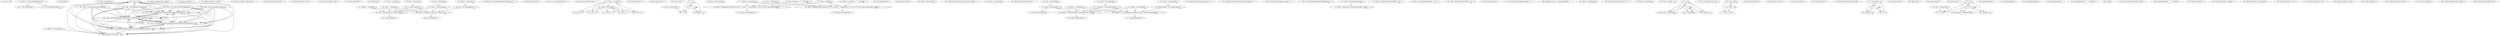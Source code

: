 digraph G {
"10 : input = null"
"13 : input = new File(\"StoredExpenses.txt\", )"
"13 : input = new File(\"StoredExpenses.txt\", )" -> "29 : s = new Scanner(input, )"
"13 : input = new File(\"StoredExpenses.txt\", )" -> "225 : p = new PrintWriter(input, )"
"14 : input.exists()"
"16 : input.createNewFile()"
"19 : newList = new ArrayList()"
"19 : newList = new ArrayList()" -> "198 : Collections.sort(newList, comp, )"
"20 : System.out.println(\"File Loaded\", )"
"21 : System.out.println(\"\", )"
"22 : System.out.println(\"1. Display\", )"
"23 : System.out.println(\"2. Add Expense\", )"
"24 : System.out.println(\"3. Sort\", )"
"25 : System.out.println(\"4. Save\", )"
"26 : System.out.println(\"5. Quit\", )"
"27 : System.out.println(\"\", )"
"29 : s = new Scanner(input, )"
"31 : s.hasNextLine()"
"33 : type = s.nextLine()"
"33 : type = s.nextLine()" -> "33 : type = s.nextLine()" [style=dashed]
"34 : date = s.nextLine()"
"34 : date = s.nextLine()" -> "39 : d = format.parse(date, )"
"34 : date = s.nextLine()" -> "34 : date = s.nextLine()" [style=dashed]
"35 : category = s.nextLine()"
"35 : category = s.nextLine()" -> "45 : read1 = new Partial(d, paid, payee, category, left, )"
"35 : category = s.nextLine()" -> "50 : read2 = new inFull(d, paid, payee, category, )"
"35 : category = s.nextLine()" -> "35 : category = s.nextLine()" [style=dashed]
"36 : payee = s.nextLine()"
"36 : payee = s.nextLine()" -> "45 : read1 = new Partial(d, paid, payee, category, left, )"
"36 : payee = s.nextLine()" -> "50 : read2 = new inFull(d, paid, payee, category, )"
"36 : payee = s.nextLine()" -> "36 : payee = s.nextLine()" [style=dashed]
"37 : ame = s.nextLine()"
"37 : ame = s.nextLine()" -> "40 : paid = new Amount(ame, )"
"37 : ame = s.nextLine()" -> "37 : ame = s.nextLine()" [style=dashed]
"38 : format = new SimpleDateFormat(\"MM/dd/yyyy\", )"
"38 : format = new SimpleDateFormat(\"MM/dd/yyyy\", )" -> "38 : format = new SimpleDateFormat(\"MM/dd/yyyy\", )" [style=dashed]
"39 : d = format.parse(date, )"
"39 : d = format.parse(date, )" -> "45 : read1 = new Partial(d, paid, payee, category, left, )"
"39 : d = format.parse(date, )" -> "50 : read2 = new inFull(d, paid, payee, category, )"
"39 : d = format.parse(date, )" -> "39 : d = format.parse(date, )" [style=dashed]
"40 : paid = new Amount(ame, )"
"40 : paid = new Amount(ame, )" -> "45 : read1 = new Partial(d, paid, payee, category, left, )"
"40 : paid = new Amount(ame, )" -> "50 : read2 = new inFull(d, paid, payee, category, )"
"40 : paid = new Amount(ame, )" -> "40 : paid = new Amount(ame, )" [style=dashed]
"41 : type.equals(\"partial\", )"
"55 : one = new Scanner(System.in, )"
"56 : System.out.print(\"Enter choice: \", )"
"57 : choice = one.nextInt()"
"57 : choice = one.nextInt()" -> "60 : choice != 5"
"57 : choice = one.nextInt()" -> "223 : choice == 4"
"57 : choice = one.nextInt()" -> "140 : choice == 3"
"57 : choice = one.nextInt()" -> "62 : choice == 1"
"57 : choice = one.nextInt()" -> "98 : choice == 2"
"57 : choice = one.nextInt()" -> "251 : choice = one.nextInt()" [style=dashed]
"58 : System.out.println(\"\", )"
"60 : choice != 5"
"43 : balance = s.nextLine()"
"43 : balance = s.nextLine()" -> "44 : left = new Amount(balance, )"
"43 : balance = s.nextLine()" -> "43 : balance = s.nextLine()" [style=dashed]
"44 : left = new Amount(balance, )"
"44 : left = new Amount(balance, )" -> "45 : read1 = new Partial(d, paid, payee, category, left, )"
"44 : left = new Amount(balance, )" -> "44 : left = new Amount(balance, )" [style=dashed]
"45 : read1 = new Partial(d, paid, payee, category, left, )"
"45 : read1 = new Partial(d, paid, payee, category, left, )" -> "46 : newList.add(read1, )"
"45 : read1 = new Partial(d, paid, payee, category, left, )" -> "45 : read1 = new Partial(d, paid, payee, category, left, )" [style=dashed]
"46 : newList.add(read1, )"
"48 : type.equals(\"in-full\", )"
"50 : read2 = new inFull(d, paid, payee, category, )"
"50 : read2 = new inFull(d, paid, payee, category, )" -> "51 : newList.add(read2, )"
"50 : read2 = new inFull(d, paid, payee, category, )" -> "50 : read2 = new inFull(d, paid, payee, category, )" [style=dashed]
"51 : newList.add(read2, )"
"31 : s.hasNextLine()"
"62 : choice == 1"
"254 : System.exit(1, )"
"64 : size = newList.size()"
"64 : size = newList.size()" -> "66 : i < size"
"64 : size = newList.size()" -> "64 : size = newList.size()" [style=dashed]
"65 : i = 0"
"65 : i = 0" -> "66 : i < size"
"65 : i = 0" -> "94 : @temp2 = i"
"65 : i = 0" -> "94 : i = i + 1"
"65 : i = 0" -> "94 : i = i + 1" [style=dashed]
"65 : i = 0" -> "65 : i = 0" [style=dashed]
"66 : i < size"
"68 : type = toLowerCase()"
"68 : type = toLowerCase()" -> "68 : type = toLowerCase()" [style=dashed]
"70 : toDate = toString()"
"70 : toDate = toString()" -> "83 : print1 = String.format(\"%1$2tm/%<2d/%<tY\", toDate, ) + String.format(\"%-15.15s %s (%s) [%s]\", payee, paid, balance, category, )"
"70 : toDate = toString()" -> "90 : print2 = String.format(\"%1$2tm/%<2d/%<tY\", toDate, ) + String.format(\"%-15.15s %s [%s]\", payee, paid, category, )"
"70 : toDate = toString()" -> "70 : toDate = toString()" [style=dashed]
"77 : category = getCategory()"
"77 : category = getCategory()" -> "83 : print1 = String.format(\"%1$2tm/%<2d/%<tY\", toDate, ) + String.format(\"%-15.15s %s (%s) [%s]\", payee, paid, balance, category, )"
"77 : category = getCategory()" -> "90 : print2 = String.format(\"%1$2tm/%<2d/%<tY\", toDate, ) + String.format(\"%-15.15s %s [%s]\", payee, paid, category, )"
"77 : category = getCategory()" -> "77 : category = getCategory()" [style=dashed]
"78 : payee = getPayee()"
"78 : payee = getPayee()" -> "83 : print1 = String.format(\"%1$2tm/%<2d/%<tY\", toDate, ) + String.format(\"%-15.15s %s (%s) [%s]\", payee, paid, balance, category, )"
"78 : payee = getPayee()" -> "90 : print2 = String.format(\"%1$2tm/%<2d/%<tY\", toDate, ) + String.format(\"%-15.15s %s [%s]\", payee, paid, category, )"
"78 : payee = getPayee()" -> "78 : payee = getPayee()" [style=dashed]
"79 : paid = getDollar() + \".\" + getCent()"
"79 : paid = getDollar() + \".\" + getCent()" -> "83 : print1 = String.format(\"%1$2tm/%<2d/%<tY\", toDate, ) + String.format(\"%-15.15s %s (%s) [%s]\", payee, paid, balance, category, )"
"79 : paid = getDollar() + \".\" + getCent()" -> "90 : print2 = String.format(\"%1$2tm/%<2d/%<tY\", toDate, ) + String.format(\"%-15.15s %s [%s]\", payee, paid, category, )"
"79 : paid = getDollar() + \".\" + getCent()" -> "79 : paid = getDollar() + \".\" + getCent()" [style=dashed]
"80 : type.equals(\"partial\", )"
"82 : balance = getDollar() + \".\" + getCent()"
"82 : balance = getDollar() + \".\" + getCent()" -> "83 : print1 = String.format(\"%1$2tm/%<2d/%<tY\", toDate, ) + String.format(\"%-15.15s %s (%s) [%s]\", payee, paid, balance, category, )"
"82 : balance = getDollar() + \".\" + getCent()" -> "82 : balance = getDollar() + \".\" + getCent()" [style=dashed]
"83 : print1 = String.format(\"%1$2tm/%<2d/%<tY\", toDate, ) + String.format(\"%-15.15s %s (%s) [%s]\", payee, paid, balance, category, )"
"83 : print1 = String.format(\"%1$2tm/%<2d/%<tY\", toDate, ) + String.format(\"%-15.15s %s (%s) [%s]\", payee, paid, balance, category, )" -> "86 : System.out.println(print1, )"
"83 : print1 = String.format(\"%1$2tm/%<2d/%<tY\", toDate, ) + String.format(\"%-15.15s %s (%s) [%s]\", payee, paid, balance, category, )" -> "83 : print1 = String.format(\"%1$2tm/%<2d/%<tY\", toDate, ) + String.format(\"%-15.15s %s (%s) [%s]\", payee, paid, balance, category, )" [style=dashed]
"86 : System.out.println(print1, )"
"88 : type.equals(\"in-full\", )"
"90 : print2 = String.format(\"%1$2tm/%<2d/%<tY\", toDate, ) + String.format(\"%-15.15s %s [%s]\", payee, paid, category, )"
"90 : print2 = String.format(\"%1$2tm/%<2d/%<tY\", toDate, ) + String.format(\"%-15.15s %s [%s]\", payee, paid, category, )" -> "92 : System.out.println(print2, )"
"90 : print2 = String.format(\"%1$2tm/%<2d/%<tY\", toDate, ) + String.format(\"%-15.15s %s [%s]\", payee, paid, category, )" -> "90 : print2 = String.format(\"%1$2tm/%<2d/%<tY\", toDate, ) + String.format(\"%-15.15s %s [%s]\", payee, paid, category, )" [style=dashed]
"92 : System.out.println(print2, )"
"94 : @temp2 = i"
"94 : @temp2 = i" -> "94 : @temp2 = i" [style=dashed]
"94 : i = i + 1"
"94 : i = i + 1" -> "94 : @temp2 = i"
"94 : i = i + 1" -> "66 : i < size"
"94 : i = i + 1" -> "94 : i = i + 1"
"94 : i = i + 1" -> "94 : i = i + 1" [style=dashed]
"94 : i = i + 1" -> "65 : i = 0" [style=dashed]
"66 : i < size"
"98 : choice == 2"
"100 : buffer = one.nextLine()"
"100 : buffer = one.nextLine()" -> "100 : buffer = one.nextLine()" [style=dashed]
"101 : System.out.print(\"Expense type (in-full, partial)? \", )"
"102 : type = one.nextLine()"
"102 : type = one.nextLine()" -> "102 : type = one.nextLine()" [style=dashed]
"103 : System.out.print(\"Payment date: \", )"
"104 : date = one.nextLine()"
"104 : date = one.nextLine()" -> "115 : format = df.parse(date, )"
"104 : date = one.nextLine()" -> "104 : date = one.nextLine()" [style=dashed]
"105 : System.out.print(\"Expense amount: \", )"
"106 : amount = one.nextLine()"
"106 : amount = one.nextLine()" -> "112 : newAmount = new Amount(amount, )"
"106 : amount = one.nextLine()" -> "106 : amount = one.nextLine()" [style=dashed]
"107 : System.out.print(\"Who was this expense paid to? \", )"
"108 : payee = one.nextLine()"
"108 : payee = one.nextLine()" -> "135 : expense2 = new inFull(format, newAmount, payee, category, )"
"108 : payee = one.nextLine()" -> "129 : expense1 = new Partial(format, newAmount, payee, category, balanceAmount, )"
"108 : payee = one.nextLine()" -> "108 : payee = one.nextLine()" [style=dashed]
"109 : System.out.print(\"Expense category: \", )"
"110 : category = one.nextLine()"
"110 : category = one.nextLine()" -> "135 : expense2 = new inFull(format, newAmount, payee, category, )"
"110 : category = one.nextLine()" -> "129 : expense1 = new Partial(format, newAmount, payee, category, balanceAmount, )"
"110 : category = one.nextLine()" -> "110 : category = one.nextLine()" [style=dashed]
"112 : newAmount = new Amount(amount, )"
"112 : newAmount = new Amount(amount, )" -> "135 : expense2 = new inFull(format, newAmount, payee, category, )"
"112 : newAmount = new Amount(amount, )" -> "129 : expense1 = new Partial(format, newAmount, payee, category, balanceAmount, )"
"112 : newAmount = new Amount(amount, )" -> "112 : newAmount = new Amount(amount, )" [style=dashed]
"114 : df = new SimpleDateFormat(\"MM/dd/yyyy\", )"
"114 : df = new SimpleDateFormat(\"MM/dd/yyyy\", )" -> "114 : df = new SimpleDateFormat(\"MM/dd/yyyy\", )" [style=dashed]
"115 : format = df.parse(date, )"
"115 : format = df.parse(date, )" -> "135 : expense2 = new inFull(format, newAmount, payee, category, )"
"115 : format = df.parse(date, )" -> "118 : myCal.setTime(format, )"
"115 : format = df.parse(date, )" -> "129 : expense1 = new Partial(format, newAmount, payee, category, balanceAmount, )"
"115 : format = df.parse(date, )" -> "115 : format = df.parse(date, )" [style=dashed]
"117 : myCal = Calendar.getInstance()"
"117 : myCal = Calendar.getInstance()" -> "123 : print = String.format(\"%1$tm/%1$td/%1$ty\", myCal, )"
"117 : myCal = Calendar.getInstance()" -> "117 : myCal = Calendar.getInstance()" [style=dashed]
"118 : myCal.setTime(format, )"
"119 : month = myCal.get(Calendar.MONTH, ) + 1"
"119 : month = myCal.get(Calendar.MONTH, ) + 1" -> "119 : month = myCal.get(Calendar.MONTH, ) + 1" [style=dashed]
"120 : day = myCal.get(Calendar.DATE, ) + 1"
"120 : day = myCal.get(Calendar.DATE, ) + 1" -> "120 : day = myCal.get(Calendar.DATE, ) + 1" [style=dashed]
"121 : year = myCal.get(Calendar.YEAR, ) + 1"
"121 : year = myCal.get(Calendar.YEAR, ) + 1" -> "121 : year = myCal.get(Calendar.YEAR, ) + 1" [style=dashed]
"123 : print = String.format(\"%1$tm/%1$td/%1$ty\", myCal, )"
"123 : print = String.format(\"%1$tm/%1$td/%1$ty\", myCal, )" -> "123 : print = String.format(\"%1$tm/%1$td/%1$ty\", myCal, )" [style=dashed]
"124 : type.equals(\"partial\", )"
"126 : System.out.print(\"Expense balance: \", )"
"127 : balance = one.nextLine()"
"127 : balance = one.nextLine()" -> "128 : balanceAmount = new Amount(balance, )"
"127 : balance = one.nextLine()" -> "127 : balance = one.nextLine()" [style=dashed]
"128 : balanceAmount = new Amount(balance, )"
"128 : balanceAmount = new Amount(balance, )" -> "129 : expense1 = new Partial(format, newAmount, payee, category, balanceAmount, )"
"128 : balanceAmount = new Amount(balance, )" -> "128 : balanceAmount = new Amount(balance, )" [style=dashed]
"129 : expense1 = new Partial(format, newAmount, payee, category, balanceAmount, )"
"129 : expense1 = new Partial(format, newAmount, payee, category, balanceAmount, )" -> "131 : newList.add(expense1, )"
"129 : expense1 = new Partial(format, newAmount, payee, category, balanceAmount, )" -> "129 : expense1 = new Partial(format, newAmount, payee, category, balanceAmount, )" [style=dashed]
"131 : newList.add(expense1, )"
"133 : type.equals(\"in-full\", ) || type.equals(\"infull\", )"
"135 : expense2 = new inFull(format, newAmount, payee, category, )"
"135 : expense2 = new inFull(format, newAmount, payee, category, )" -> "136 : newList.add(expense2, )"
"135 : expense2 = new inFull(format, newAmount, payee, category, )" -> "135 : expense2 = new inFull(format, newAmount, payee, category, )" [style=dashed]
"136 : newList.add(expense2, )"
"140 : choice == 3"
"142 : buffer = one.nextLine()"
"142 : buffer = one.nextLine()" -> "142 : buffer = one.nextLine()" [style=dashed]
"143 : System.out.print(\"Keys to sort by: \", )"
"144 : key = one.nextLine()"
"144 : key = one.nextLine()" -> "144 : key = one.nextLine()" [style=dashed]
"145 : keys = key.split(\" \", )"
"145 : keys = key.split(\" \", )" -> "145 : keys = key.split(\" \", )" [style=dashed]
"146 : i = 0"
"146 : i = 0" -> "148 : keys[i] = toLowerCase()"
"146 : i = 0" -> "146 : i = i + 1"
"146 : i = 0" -> "146 : i < keys.length"
"146 : i = 0" -> "146 : @temp3 = i"
"146 : i = 0" -> "146 : i = 0" [style=dashed]
"146 : i = 0" -> "146 : i = i + 1" [style=dashed]
"146 : i < keys.length"
"148 : keys[i] = toLowerCase()"
"148 : keys[i] = toLowerCase()" -> "148 : keys[i] = toLowerCase()" [style=dashed]
"146 : @temp3 = i"
"146 : @temp3 = i" -> "146 : @temp3 = i" [style=dashed]
"146 : i = i + 1"
"146 : i = i + 1" -> "148 : keys[i] = toLowerCase()"
"146 : i = i + 1" -> "146 : i = i + 1"
"146 : i = i + 1" -> "146 : i < keys.length"
"146 : i = i + 1" -> "146 : @temp3 = i"
"146 : i = i + 1" -> "146 : i = 0" [style=dashed]
"146 : i = i + 1" -> "146 : i = i + 1" [style=dashed]
"150 : last = keys[keys.length - 1]"
"150 : last = keys[keys.length - 1]" -> "150 : last = keys[keys.length - 1]" [style=dashed]
"152 : comp = null"
"152 : comp = null" -> "187 : comp = new ExpenseDelegateComparator(new ExpenseDateComparator(), comp, )"
"152 : comp = null" -> "195 : comp = new ExpenseDelegateComparator(new ExpensePayeeComparator(), comp, )"
"152 : comp = null" -> "191 : comp = new ExpenseDelegateComparator(new ExpenseCategoryComparator(), comp, )"
"152 : comp = null" -> "198 : Collections.sort(newList, comp, )"
"152 : comp = null" -> "183 : comp = new ExpenseDelegateComparator(new ExpenseAmountComparator(), comp, )"
"152 : comp = null" -> "187 : comp = new ExpenseDelegateComparator(new ExpenseDateComparator(), comp, )" [style=dashed]
"152 : comp = null" -> "169 : comp = new ExpensePayeeComparator()" [style=dashed]
"152 : comp = null" -> "157 : comp = new ExpenseAmountComparator()" [style=dashed]
"152 : comp = null" -> "195 : comp = new ExpenseDelegateComparator(new ExpensePayeeComparator(), comp, )" [style=dashed]
"152 : comp = null" -> "191 : comp = new ExpenseDelegateComparator(new ExpenseCategoryComparator(), comp, )" [style=dashed]
"152 : comp = null" -> "152 : comp = null" [style=dashed]
"152 : comp = null" -> "165 : comp = new ExpenseDateComparator()" [style=dashed]
"152 : comp = null" -> "183 : comp = new ExpenseDelegateComparator(new ExpenseAmountComparator(), comp, )" [style=dashed]
"152 : comp = null" -> "161 : comp = new ExpenseCategoryComparator()" [style=dashed]
"153 : error = false"
"153 : error = false" -> "177 : error == false"
"153 : error = false" -> "153 : error = false" [style=dashed]
"153 : error = false" -> "173 : error = true" [style=dashed]
"155 : last.equals(\"amount\", )"
"157 : comp = new ExpenseAmountComparator()"
"157 : comp = new ExpenseAmountComparator()" -> "187 : comp = new ExpenseDelegateComparator(new ExpenseDateComparator(), comp, )"
"157 : comp = new ExpenseAmountComparator()" -> "195 : comp = new ExpenseDelegateComparator(new ExpensePayeeComparator(), comp, )"
"157 : comp = new ExpenseAmountComparator()" -> "191 : comp = new ExpenseDelegateComparator(new ExpenseCategoryComparator(), comp, )"
"157 : comp = new ExpenseAmountComparator()" -> "198 : Collections.sort(newList, comp, )"
"157 : comp = new ExpenseAmountComparator()" -> "183 : comp = new ExpenseDelegateComparator(new ExpenseAmountComparator(), comp, )"
"157 : comp = new ExpenseAmountComparator()" -> "187 : comp = new ExpenseDelegateComparator(new ExpenseDateComparator(), comp, )" [style=dashed]
"157 : comp = new ExpenseAmountComparator()" -> "195 : comp = new ExpenseDelegateComparator(new ExpensePayeeComparator(), comp, )" [style=dashed]
"157 : comp = new ExpenseAmountComparator()" -> "191 : comp = new ExpenseDelegateComparator(new ExpenseCategoryComparator(), comp, )" [style=dashed]
"157 : comp = new ExpenseAmountComparator()" -> "152 : comp = null" [style=dashed]
"157 : comp = new ExpenseAmountComparator()" -> "183 : comp = new ExpenseDelegateComparator(new ExpenseAmountComparator(), comp, )" [style=dashed]
"159 : last.equals(\"category\", )"
"161 : comp = new ExpenseCategoryComparator()"
"161 : comp = new ExpenseCategoryComparator()" -> "187 : comp = new ExpenseDelegateComparator(new ExpenseDateComparator(), comp, )"
"161 : comp = new ExpenseCategoryComparator()" -> "195 : comp = new ExpenseDelegateComparator(new ExpensePayeeComparator(), comp, )"
"161 : comp = new ExpenseCategoryComparator()" -> "191 : comp = new ExpenseDelegateComparator(new ExpenseCategoryComparator(), comp, )"
"161 : comp = new ExpenseCategoryComparator()" -> "198 : Collections.sort(newList, comp, )"
"161 : comp = new ExpenseCategoryComparator()" -> "183 : comp = new ExpenseDelegateComparator(new ExpenseAmountComparator(), comp, )"
"161 : comp = new ExpenseCategoryComparator()" -> "187 : comp = new ExpenseDelegateComparator(new ExpenseDateComparator(), comp, )" [style=dashed]
"161 : comp = new ExpenseCategoryComparator()" -> "195 : comp = new ExpenseDelegateComparator(new ExpensePayeeComparator(), comp, )" [style=dashed]
"161 : comp = new ExpenseCategoryComparator()" -> "191 : comp = new ExpenseDelegateComparator(new ExpenseCategoryComparator(), comp, )" [style=dashed]
"161 : comp = new ExpenseCategoryComparator()" -> "152 : comp = null" [style=dashed]
"161 : comp = new ExpenseCategoryComparator()" -> "183 : comp = new ExpenseDelegateComparator(new ExpenseAmountComparator(), comp, )" [style=dashed]
"163 : last.equals(\"date\", )"
"165 : comp = new ExpenseDateComparator()"
"165 : comp = new ExpenseDateComparator()" -> "187 : comp = new ExpenseDelegateComparator(new ExpenseDateComparator(), comp, )"
"165 : comp = new ExpenseDateComparator()" -> "195 : comp = new ExpenseDelegateComparator(new ExpensePayeeComparator(), comp, )"
"165 : comp = new ExpenseDateComparator()" -> "191 : comp = new ExpenseDelegateComparator(new ExpenseCategoryComparator(), comp, )"
"165 : comp = new ExpenseDateComparator()" -> "198 : Collections.sort(newList, comp, )"
"165 : comp = new ExpenseDateComparator()" -> "183 : comp = new ExpenseDelegateComparator(new ExpenseAmountComparator(), comp, )"
"165 : comp = new ExpenseDateComparator()" -> "187 : comp = new ExpenseDelegateComparator(new ExpenseDateComparator(), comp, )" [style=dashed]
"165 : comp = new ExpenseDateComparator()" -> "195 : comp = new ExpenseDelegateComparator(new ExpensePayeeComparator(), comp, )" [style=dashed]
"165 : comp = new ExpenseDateComparator()" -> "191 : comp = new ExpenseDelegateComparator(new ExpenseCategoryComparator(), comp, )" [style=dashed]
"165 : comp = new ExpenseDateComparator()" -> "152 : comp = null" [style=dashed]
"165 : comp = new ExpenseDateComparator()" -> "183 : comp = new ExpenseDelegateComparator(new ExpenseAmountComparator(), comp, )" [style=dashed]
"167 : last.equals(\"payee\", )"
"169 : comp = new ExpensePayeeComparator()"
"169 : comp = new ExpensePayeeComparator()" -> "187 : comp = new ExpenseDelegateComparator(new ExpenseDateComparator(), comp, )"
"169 : comp = new ExpensePayeeComparator()" -> "195 : comp = new ExpenseDelegateComparator(new ExpensePayeeComparator(), comp, )"
"169 : comp = new ExpensePayeeComparator()" -> "191 : comp = new ExpenseDelegateComparator(new ExpenseCategoryComparator(), comp, )"
"169 : comp = new ExpensePayeeComparator()" -> "198 : Collections.sort(newList, comp, )"
"169 : comp = new ExpensePayeeComparator()" -> "183 : comp = new ExpenseDelegateComparator(new ExpenseAmountComparator(), comp, )"
"169 : comp = new ExpensePayeeComparator()" -> "187 : comp = new ExpenseDelegateComparator(new ExpenseDateComparator(), comp, )" [style=dashed]
"169 : comp = new ExpensePayeeComparator()" -> "195 : comp = new ExpenseDelegateComparator(new ExpensePayeeComparator(), comp, )" [style=dashed]
"169 : comp = new ExpensePayeeComparator()" -> "191 : comp = new ExpenseDelegateComparator(new ExpenseCategoryComparator(), comp, )" [style=dashed]
"169 : comp = new ExpensePayeeComparator()" -> "152 : comp = null" [style=dashed]
"169 : comp = new ExpensePayeeComparator()" -> "183 : comp = new ExpenseDelegateComparator(new ExpenseAmountComparator(), comp, )" [style=dashed]
"173 : error = true"
"173 : error = true" -> "177 : error == false"
"173 : error = true" -> "153 : error = false" [style=dashed]
"174 : System.err.println(\"Not a valid key\", )"
"177 : error == false"
"179 : i = keys.length - 1"
"179 : i = keys.length - 1" -> "179 : i = i - 1"
"179 : i = keys.length - 1" -> "179 : @temp4 = i"
"179 : i = keys.length - 1" -> "179 : i >= 0"
"179 : i = keys.length - 1" -> "179 : i = i - 1" [style=dashed]
"179 : i = keys.length - 1" -> "179 : i = keys.length - 1" [style=dashed]
"179 : i >= 0"
"181 : equals(\"amount\", )"
"198 : Collections.sort(newList, comp, )"
"183 : comp = new ExpenseDelegateComparator(new ExpenseAmountComparator(), comp, )"
"183 : comp = new ExpenseDelegateComparator(new ExpenseAmountComparator(), comp, )" -> "187 : comp = new ExpenseDelegateComparator(new ExpenseDateComparator(), comp, )"
"183 : comp = new ExpenseDelegateComparator(new ExpenseAmountComparator(), comp, )" -> "195 : comp = new ExpenseDelegateComparator(new ExpensePayeeComparator(), comp, )"
"183 : comp = new ExpenseDelegateComparator(new ExpenseAmountComparator(), comp, )" -> "191 : comp = new ExpenseDelegateComparator(new ExpenseCategoryComparator(), comp, )"
"183 : comp = new ExpenseDelegateComparator(new ExpenseAmountComparator(), comp, )" -> "198 : Collections.sort(newList, comp, )"
"183 : comp = new ExpenseDelegateComparator(new ExpenseAmountComparator(), comp, )" -> "183 : comp = new ExpenseDelegateComparator(new ExpenseAmountComparator(), comp, )"
"183 : comp = new ExpenseDelegateComparator(new ExpenseAmountComparator(), comp, )" -> "187 : comp = new ExpenseDelegateComparator(new ExpenseDateComparator(), comp, )" [style=dashed]
"183 : comp = new ExpenseDelegateComparator(new ExpenseAmountComparator(), comp, )" -> "195 : comp = new ExpenseDelegateComparator(new ExpensePayeeComparator(), comp, )" [style=dashed]
"183 : comp = new ExpenseDelegateComparator(new ExpenseAmountComparator(), comp, )" -> "191 : comp = new ExpenseDelegateComparator(new ExpenseCategoryComparator(), comp, )" [style=dashed]
"183 : comp = new ExpenseDelegateComparator(new ExpenseAmountComparator(), comp, )" -> "152 : comp = null" [style=dashed]
"183 : comp = new ExpenseDelegateComparator(new ExpenseAmountComparator(), comp, )" -> "183 : comp = new ExpenseDelegateComparator(new ExpenseAmountComparator(), comp, )" [style=dashed]
"185 : equals(\"date\", )"
"187 : comp = new ExpenseDelegateComparator(new ExpenseDateComparator(), comp, )"
"187 : comp = new ExpenseDelegateComparator(new ExpenseDateComparator(), comp, )" -> "187 : comp = new ExpenseDelegateComparator(new ExpenseDateComparator(), comp, )"
"187 : comp = new ExpenseDelegateComparator(new ExpenseDateComparator(), comp, )" -> "195 : comp = new ExpenseDelegateComparator(new ExpensePayeeComparator(), comp, )"
"187 : comp = new ExpenseDelegateComparator(new ExpenseDateComparator(), comp, )" -> "191 : comp = new ExpenseDelegateComparator(new ExpenseCategoryComparator(), comp, )"
"187 : comp = new ExpenseDelegateComparator(new ExpenseDateComparator(), comp, )" -> "198 : Collections.sort(newList, comp, )"
"187 : comp = new ExpenseDelegateComparator(new ExpenseDateComparator(), comp, )" -> "183 : comp = new ExpenseDelegateComparator(new ExpenseAmountComparator(), comp, )"
"187 : comp = new ExpenseDelegateComparator(new ExpenseDateComparator(), comp, )" -> "187 : comp = new ExpenseDelegateComparator(new ExpenseDateComparator(), comp, )" [style=dashed]
"187 : comp = new ExpenseDelegateComparator(new ExpenseDateComparator(), comp, )" -> "195 : comp = new ExpenseDelegateComparator(new ExpensePayeeComparator(), comp, )" [style=dashed]
"187 : comp = new ExpenseDelegateComparator(new ExpenseDateComparator(), comp, )" -> "191 : comp = new ExpenseDelegateComparator(new ExpenseCategoryComparator(), comp, )" [style=dashed]
"187 : comp = new ExpenseDelegateComparator(new ExpenseDateComparator(), comp, )" -> "152 : comp = null" [style=dashed]
"187 : comp = new ExpenseDelegateComparator(new ExpenseDateComparator(), comp, )" -> "183 : comp = new ExpenseDelegateComparator(new ExpenseAmountComparator(), comp, )" [style=dashed]
"189 : equals(\"category\", )"
"191 : comp = new ExpenseDelegateComparator(new ExpenseCategoryComparator(), comp, )"
"191 : comp = new ExpenseDelegateComparator(new ExpenseCategoryComparator(), comp, )" -> "187 : comp = new ExpenseDelegateComparator(new ExpenseDateComparator(), comp, )"
"191 : comp = new ExpenseDelegateComparator(new ExpenseCategoryComparator(), comp, )" -> "195 : comp = new ExpenseDelegateComparator(new ExpensePayeeComparator(), comp, )"
"191 : comp = new ExpenseDelegateComparator(new ExpenseCategoryComparator(), comp, )" -> "191 : comp = new ExpenseDelegateComparator(new ExpenseCategoryComparator(), comp, )"
"191 : comp = new ExpenseDelegateComparator(new ExpenseCategoryComparator(), comp, )" -> "198 : Collections.sort(newList, comp, )"
"191 : comp = new ExpenseDelegateComparator(new ExpenseCategoryComparator(), comp, )" -> "183 : comp = new ExpenseDelegateComparator(new ExpenseAmountComparator(), comp, )"
"191 : comp = new ExpenseDelegateComparator(new ExpenseCategoryComparator(), comp, )" -> "187 : comp = new ExpenseDelegateComparator(new ExpenseDateComparator(), comp, )" [style=dashed]
"191 : comp = new ExpenseDelegateComparator(new ExpenseCategoryComparator(), comp, )" -> "195 : comp = new ExpenseDelegateComparator(new ExpensePayeeComparator(), comp, )" [style=dashed]
"191 : comp = new ExpenseDelegateComparator(new ExpenseCategoryComparator(), comp, )" -> "191 : comp = new ExpenseDelegateComparator(new ExpenseCategoryComparator(), comp, )" [style=dashed]
"191 : comp = new ExpenseDelegateComparator(new ExpenseCategoryComparator(), comp, )" -> "152 : comp = null" [style=dashed]
"191 : comp = new ExpenseDelegateComparator(new ExpenseCategoryComparator(), comp, )" -> "183 : comp = new ExpenseDelegateComparator(new ExpenseAmountComparator(), comp, )" [style=dashed]
"193 : equals(\"payee\", )"
"195 : comp = new ExpenseDelegateComparator(new ExpensePayeeComparator(), comp, )"
"195 : comp = new ExpenseDelegateComparator(new ExpensePayeeComparator(), comp, )" -> "187 : comp = new ExpenseDelegateComparator(new ExpenseDateComparator(), comp, )"
"195 : comp = new ExpenseDelegateComparator(new ExpensePayeeComparator(), comp, )" -> "195 : comp = new ExpenseDelegateComparator(new ExpensePayeeComparator(), comp, )"
"195 : comp = new ExpenseDelegateComparator(new ExpensePayeeComparator(), comp, )" -> "191 : comp = new ExpenseDelegateComparator(new ExpenseCategoryComparator(), comp, )"
"195 : comp = new ExpenseDelegateComparator(new ExpensePayeeComparator(), comp, )" -> "198 : Collections.sort(newList, comp, )"
"195 : comp = new ExpenseDelegateComparator(new ExpensePayeeComparator(), comp, )" -> "183 : comp = new ExpenseDelegateComparator(new ExpenseAmountComparator(), comp, )"
"195 : comp = new ExpenseDelegateComparator(new ExpensePayeeComparator(), comp, )" -> "187 : comp = new ExpenseDelegateComparator(new ExpenseDateComparator(), comp, )" [style=dashed]
"195 : comp = new ExpenseDelegateComparator(new ExpensePayeeComparator(), comp, )" -> "195 : comp = new ExpenseDelegateComparator(new ExpensePayeeComparator(), comp, )" [style=dashed]
"195 : comp = new ExpenseDelegateComparator(new ExpensePayeeComparator(), comp, )" -> "191 : comp = new ExpenseDelegateComparator(new ExpenseCategoryComparator(), comp, )" [style=dashed]
"195 : comp = new ExpenseDelegateComparator(new ExpensePayeeComparator(), comp, )" -> "152 : comp = null" [style=dashed]
"195 : comp = new ExpenseDelegateComparator(new ExpensePayeeComparator(), comp, )" -> "183 : comp = new ExpenseDelegateComparator(new ExpenseAmountComparator(), comp, )" [style=dashed]
"179 : @temp4 = i"
"179 : @temp4 = i" -> "179 : @temp4 = i" [style=dashed]
"179 : i = i - 1"
"179 : i = i - 1" -> "179 : i = i - 1"
"179 : i = i - 1" -> "179 : @temp4 = i"
"179 : i = i - 1" -> "179 : i >= 0"
"179 : i = i - 1" -> "179 : i = i - 1" [style=dashed]
"179 : i = i - 1" -> "179 : i = keys.length - 1" [style=dashed]
"223 : choice == 4"
"225 : p = new PrintWriter(input, )"
"225 : p = new PrintWriter(input, )" -> "225 : p = new PrintWriter(input, )" [style=dashed]
"226 : size = newList.size()"
"226 : size = newList.size()" -> "227 : k < size"
"226 : size = newList.size()" -> "226 : size = newList.size()" [style=dashed]
"227 : k = 0"
"227 : k = 0" -> "227 : k < size"
"227 : k = 0" -> "227 : @temp5 = k"
"227 : k = 0" -> "227 : k = k + 1"
"227 : k = 0" -> "234 : newList.get(k, ) instanceof Partial"
"227 : k = 0" -> "227 : k = 0" [style=dashed]
"227 : k = 0" -> "227 : k = k + 1" [style=dashed]
"227 : k < size"
"229 : p.println(getType(), )"
"230 : p.println(getDate(), )"
"231 : p.println(getCategory(), )"
"232 : p.println(getPayee(), )"
"233 : p.println(getDollar() + \".\" + getCent(), )"
"234 : newList.get(k, ) instanceof Partial"
"239 : p.close()"
"240 : System.out.println(\"Expenses Saved\", )"
"236 : p.println(getDollar() + \".\" + getCent(), )"
"227 : @temp5 = k"
"227 : @temp5 = k" -> "227 : @temp5 = k" [style=dashed]
"227 : k = k + 1"
"227 : k = k + 1" -> "227 : k < size"
"227 : k = k + 1" -> "227 : @temp5 = k"
"227 : k = k + 1" -> "227 : k = k + 1"
"227 : k = k + 1" -> "234 : newList.get(k, ) instanceof Partial"
"227 : k = k + 1" -> "227 : k = 0" [style=dashed]
"227 : k = k + 1" -> "227 : k = k + 1" [style=dashed]
"243 : System.out.println(\"\", )"
"244 : System.out.println(\"1. Display\", )"
"245 : System.out.println(\"2. Add Expense\", )"
"246 : System.out.println(\"3. Sort\", )"
"247 : System.out.println(\"4. Save\", )"
"248 : System.out.println(\"5. Quit\", )"
"249 : System.out.println(\"\", )"
"250 : System.out.print(\"Enter choice: \", )"
"251 : choice = one.nextInt()"
"251 : choice = one.nextInt()" -> "60 : choice != 5"
"251 : choice = one.nextInt()" -> "223 : choice == 4"
"251 : choice = one.nextInt()" -> "140 : choice == 3"
"251 : choice = one.nextInt()" -> "62 : choice == 1"
"251 : choice = one.nextInt()" -> "98 : choice == 2"
"251 : choice = one.nextInt()" -> "251 : choice = one.nextInt()" [style=dashed]
"252 : System.out.println(\"\", )"
"60 : choice != 5"
"258 : System.err.println(\"File not found\", )"
"266 : System.err.println(\"Parse error\", )"
}